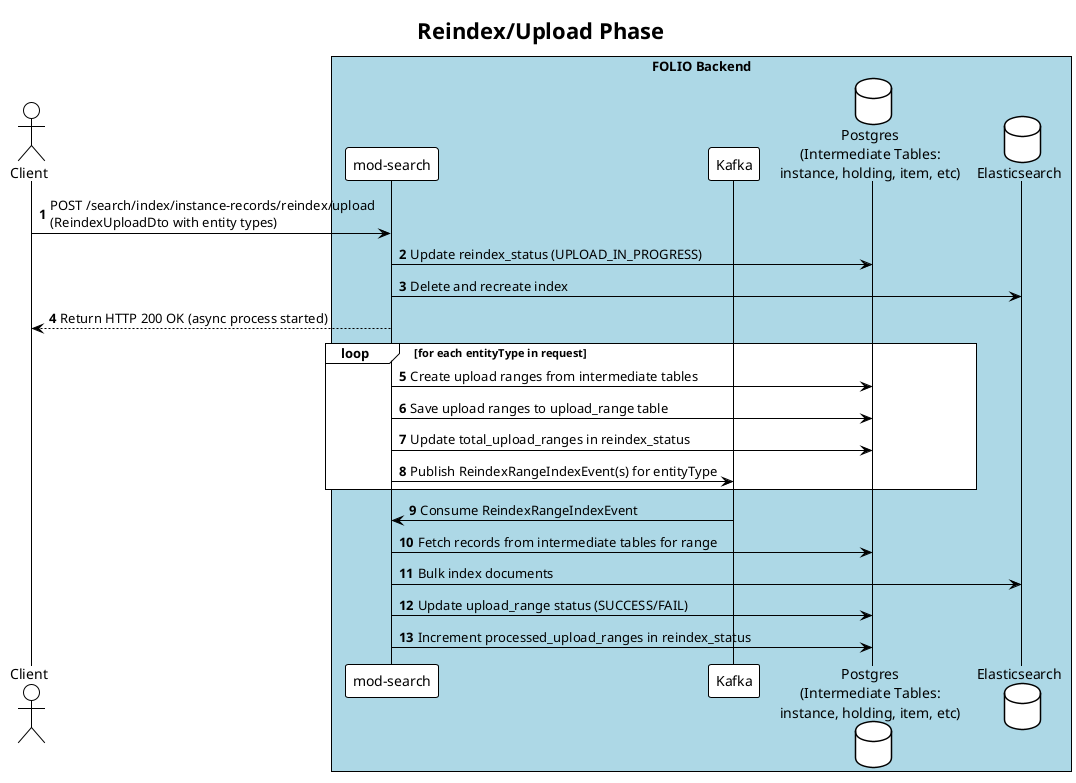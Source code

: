 @startuml
!theme plain
title Reindex/Upload Phase

actor "Client" as client
box "FOLIO Backend" #LightBlue
  participant "mod-search" as modSearch
  participant "Kafka" as kafka
  database "Postgres\n(Intermediate Tables:\ninstance, holding, item, etc)" as postgres
  database "Elasticsearch" as elasticsearch
end box

autonumber

' Initial API request reception
client -> modSearch: POST /search/index/instance-records/reindex/upload\n(ReindexUploadDto with entity types)

' Status update in database for requested types
modSearch -> postgres: Update reindex_status (UPLOAD_IN_PROGRESS)

' Index recreation
modSearch -> elasticsearch: Delete and recreate index

' Final response to client (Happens immediately after initial request)
client <-- modSearch: Return HTTP 200 OK (async process started)

' --- Upload Phase Initialization (Async per requested entity type) ---
loop for each entityType in request
  ' Create upload ranges from intermediate tables based on entityType
  modSearch -> postgres: Create upload ranges from intermediate tables
  modSearch -> postgres: Save upload ranges to upload_range table
  modSearch -> postgres: Update total_upload_ranges in reindex_status

  ' Publish upload range events to Kafka
  modSearch -> kafka: Publish ReindexRangeIndexEvent(s) for entityType
end

' --- Upload Phase Processing (Async per range event) ---
kafka -> modSearch: Consume ReindexRangeIndexEvent
modSearch -> postgres: Fetch records from intermediate tables for range
modSearch -> elasticsearch: Bulk index documents
modSearch -> postgres: Update upload_range status (SUCCESS/FAIL)
modSearch -> postgres: Increment processed_upload_ranges in reindex_status

@enduml
